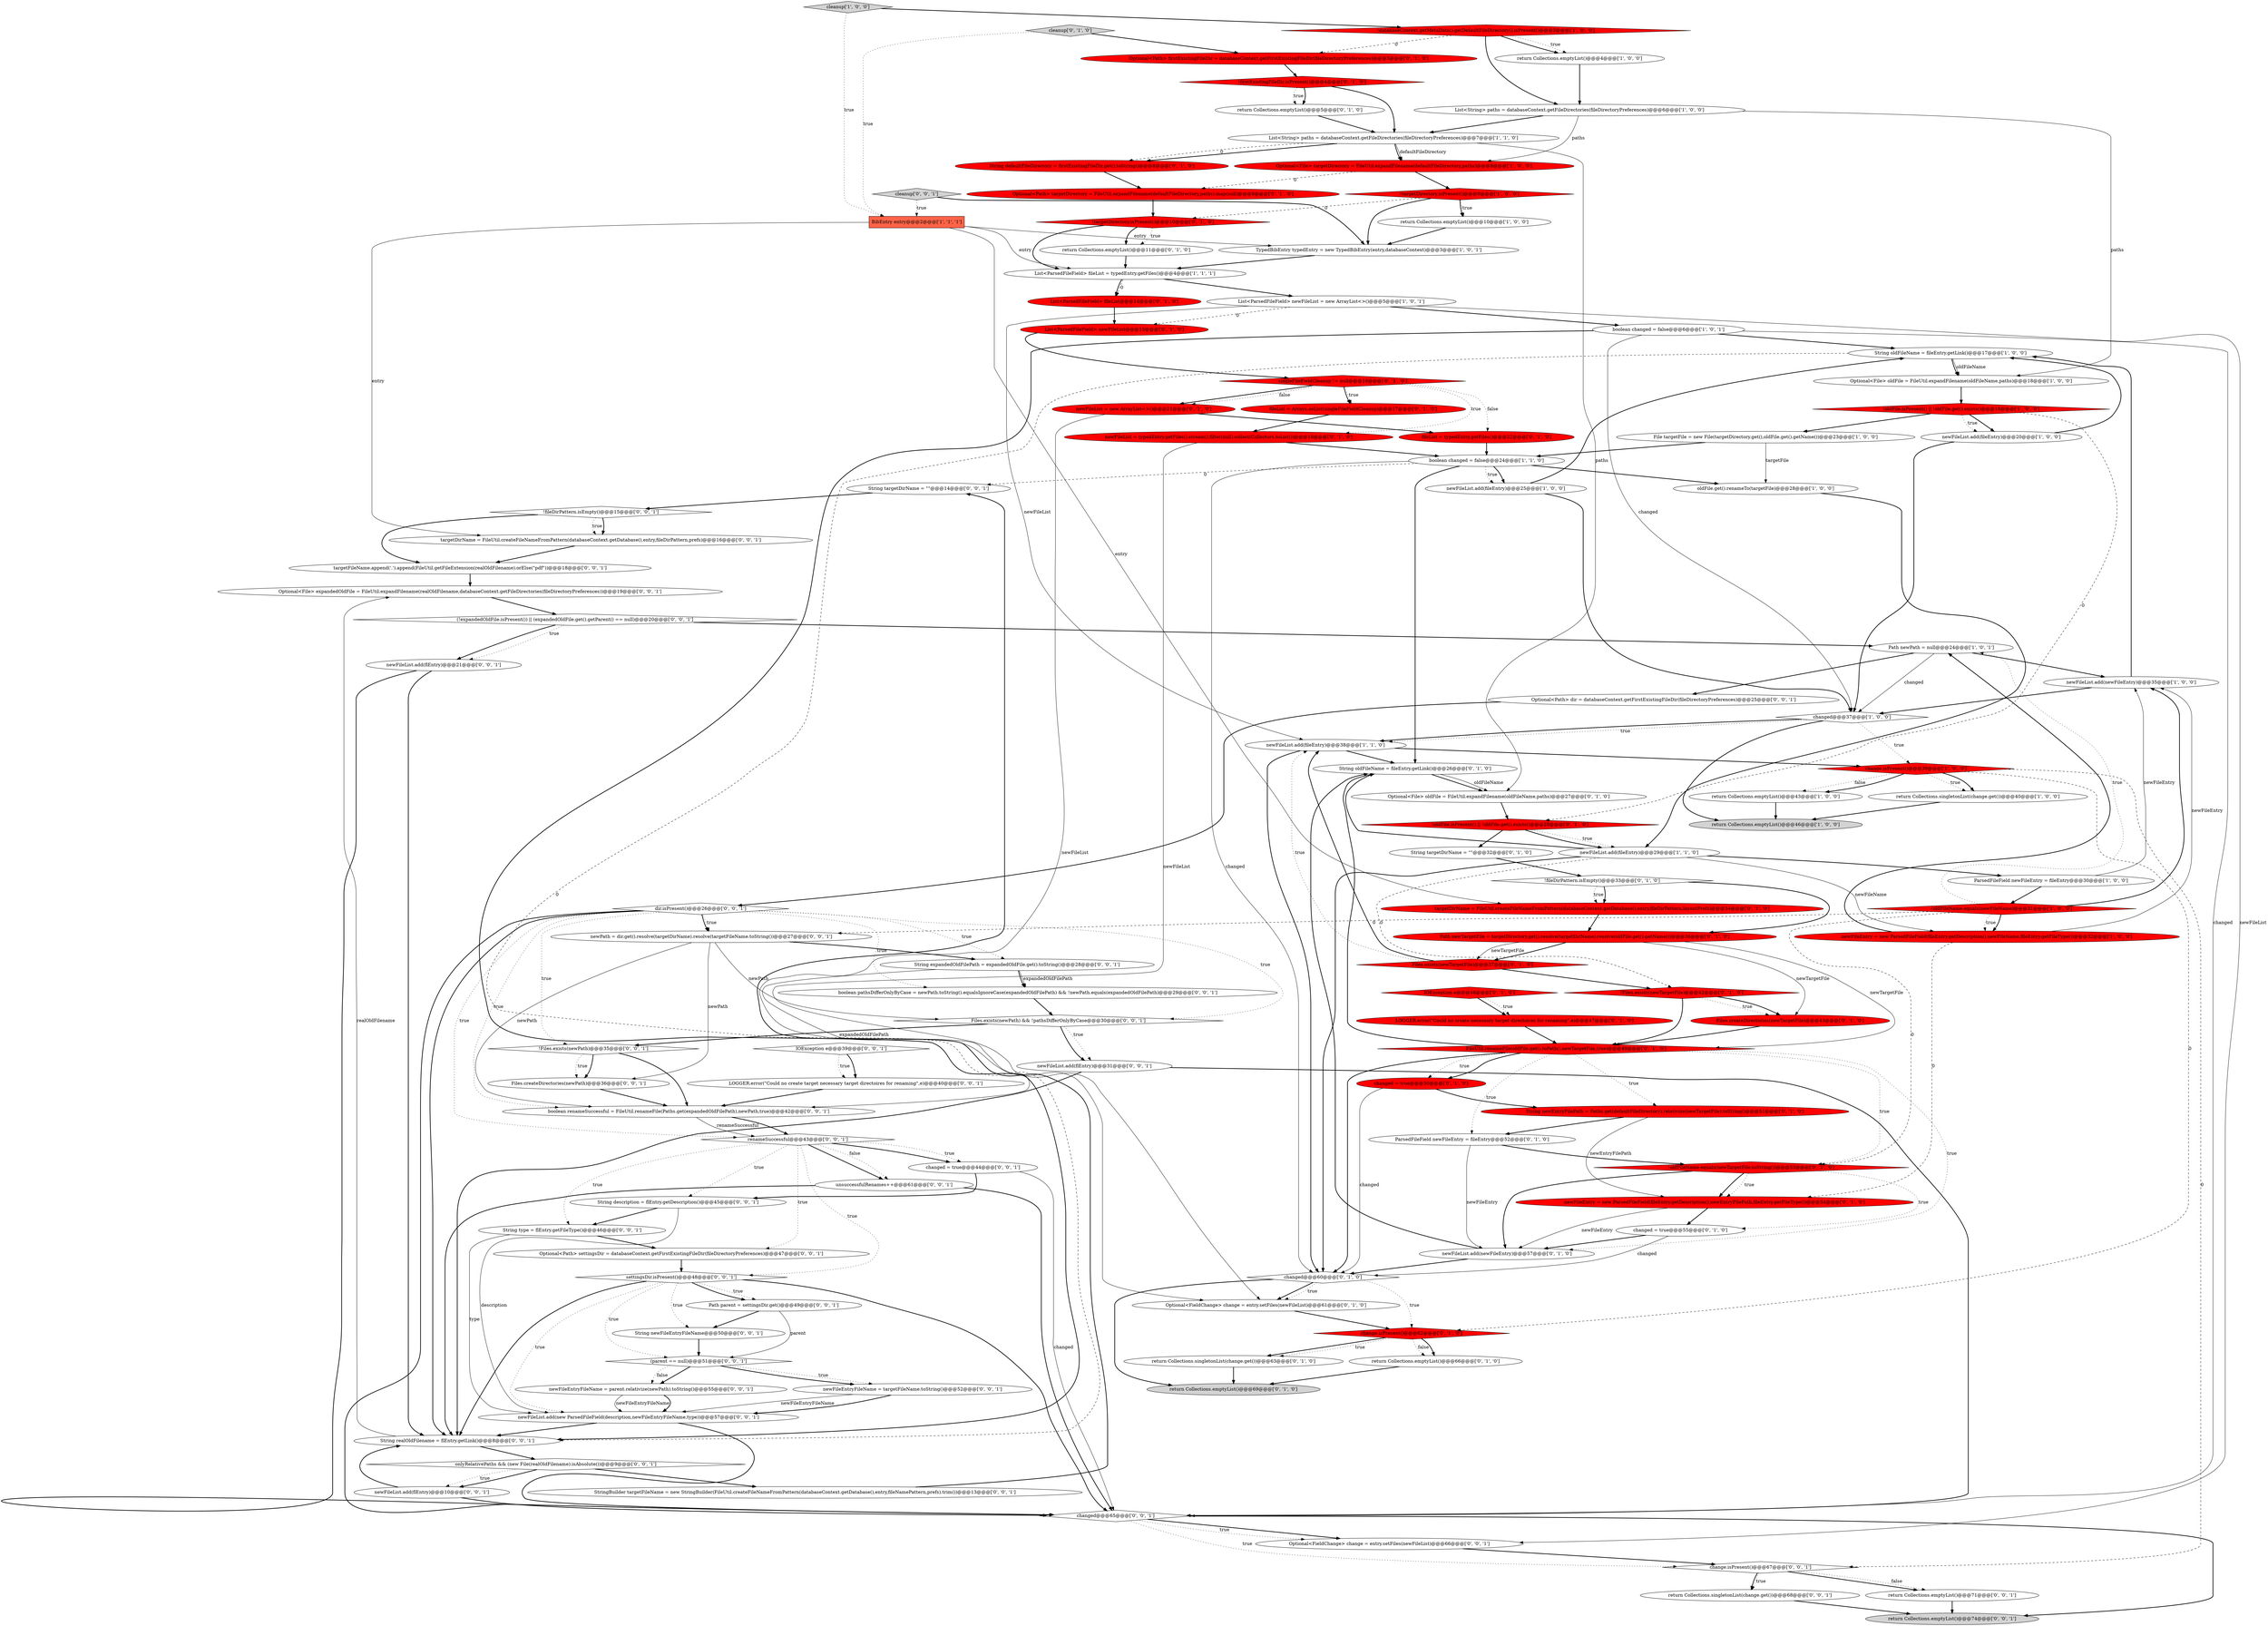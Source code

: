 digraph {
95 [style = filled, label = "Optional<FieldChange> change = entry.setFiles(newFileList)@@@66@@@['0', '0', '1']", fillcolor = white, shape = ellipse image = "AAA0AAABBB3BBB"];
66 [style = filled, label = "Files.createDirectories(newTargetFile)@@@43@@@['0', '1', '0']", fillcolor = red, shape = ellipse image = "AAA1AAABBB2BBB"];
51 [style = filled, label = "ParsedFileField newFileEntry = fileEntry@@@52@@@['0', '1', '0']", fillcolor = white, shape = ellipse image = "AAA0AAABBB2BBB"];
26 [style = filled, label = "List<String> paths = databaseContext.getFileDirectories(fileDirectoryPreferences)@@@6@@@['1', '0', '0']", fillcolor = white, shape = ellipse image = "AAA0AAABBB1BBB"];
108 [style = filled, label = "newPath = dir.get().resolve(targetDirName).resolve(targetFileName.toString())@@@27@@@['0', '0', '1']", fillcolor = white, shape = ellipse image = "AAA0AAABBB3BBB"];
10 [style = filled, label = "cleanup['1', '0', '0']", fillcolor = lightgray, shape = diamond image = "AAA0AAABBB1BBB"];
59 [style = filled, label = "!targetDirectory.isPresent()@@@10@@@['0', '1', '0']", fillcolor = red, shape = diamond image = "AAA1AAABBB2BBB"];
74 [style = filled, label = "boolean renameSuccessful = FileUtil.renameFile(Paths.get(expandedOldFilePath),newPath,true)@@@42@@@['0', '0', '1']", fillcolor = white, shape = ellipse image = "AAA0AAABBB3BBB"];
68 [style = filled, label = "String targetDirName = \"\"@@@32@@@['0', '1', '0']", fillcolor = white, shape = ellipse image = "AAA0AAABBB2BBB"];
7 [style = filled, label = "return Collections.emptyList()@@@4@@@['1', '0', '0']", fillcolor = white, shape = ellipse image = "AAA0AAABBB1BBB"];
96 [style = filled, label = "String targetDirName = \"\"@@@14@@@['0', '0', '1']", fillcolor = white, shape = ellipse image = "AAA0AAABBB3BBB"];
89 [style = filled, label = "newFileEntryFileName = targetFileName.toString()@@@52@@@['0', '0', '1']", fillcolor = white, shape = ellipse image = "AAA0AAABBB3BBB"];
71 [style = filled, label = "String defaultFileDirectory = firstExistingFileDir.get().toString()@@@8@@@['0', '1', '0']", fillcolor = red, shape = ellipse image = "AAA1AAABBB2BBB"];
31 [style = filled, label = "boolean changed = false@@@6@@@['1', '0', '1']", fillcolor = white, shape = ellipse image = "AAA0AAABBB1BBB"];
105 [style = filled, label = "boolean pathsDifferOnlyByCase = newPath.toString().equalsIgnoreCase(expandedOldFilePath) && !newPath.equals(expandedOldFilePath)@@@29@@@['0', '0', '1']", fillcolor = white, shape = ellipse image = "AAA0AAABBB3BBB"];
11 [style = filled, label = "boolean changed = false@@@24@@@['1', '1', '0']", fillcolor = white, shape = ellipse image = "AAA0AAABBB1BBB"];
52 [style = filled, label = "targetDirName = FileUtil.createFileNameFromPattern(databaseContext.getDatabase(),entry,fileDirPattern,layoutPrefs)@@@34@@@['0', '1', '0']", fillcolor = red, shape = ellipse image = "AAA1AAABBB2BBB"];
65 [style = filled, label = "!Files.exists(newTargetFile)@@@42@@@['0', '1', '0']", fillcolor = red, shape = diamond image = "AAA1AAABBB2BBB"];
98 [style = filled, label = "(!expandedOldFile.isPresent()) || (expandedOldFile.get().getParent() == null)@@@20@@@['0', '0', '1']", fillcolor = white, shape = diamond image = "AAA0AAABBB3BBB"];
4 [style = filled, label = "TypedBibEntry typedEntry = new TypedBibEntry(entry,databaseContext)@@@3@@@['1', '0', '1']", fillcolor = white, shape = ellipse image = "AAA0AAABBB1BBB"];
45 [style = filled, label = "Optional<Path> targetDirectory = FileUtil.expandFilename(defaultFileDirectory,paths).map(null)@@@9@@@['0', '1', '0']", fillcolor = red, shape = ellipse image = "AAA1AAABBB2BBB"];
56 [style = filled, label = "Path newTargetFile = targetDirectory.get().resolve(targetDirName).resolve(oldFile.get().getName())@@@36@@@['0', '1', '0']", fillcolor = red, shape = ellipse image = "AAA1AAABBB2BBB"];
91 [style = filled, label = "!fileDirPattern.isEmpty()@@@15@@@['0', '0', '1']", fillcolor = white, shape = diamond image = "AAA0AAABBB3BBB"];
70 [style = filled, label = "!firstExistingFileDir.isPresent()@@@4@@@['0', '1', '0']", fillcolor = red, shape = diamond image = "AAA1AAABBB2BBB"];
75 [style = filled, label = "return Collections.emptyList()@@@71@@@['0', '0', '1']", fillcolor = white, shape = ellipse image = "AAA0AAABBB3BBB"];
81 [style = filled, label = "Files.createDirectories(newPath)@@@36@@@['0', '0', '1']", fillcolor = white, shape = ellipse image = "AAA0AAABBB3BBB"];
64 [style = filled, label = "Files.exists(newTargetFile)@@@37@@@['0', '1', '0']", fillcolor = red, shape = diamond image = "AAA1AAABBB2BBB"];
48 [style = filled, label = "return Collections.emptyList()@@@66@@@['0', '1', '0']", fillcolor = white, shape = ellipse image = "AAA0AAABBB2BBB"];
107 [style = filled, label = "StringBuilder targetFileName = new StringBuilder(FileUtil.createFileNameFromPattern(databaseContext.getDatabase(),entry,fileNamePattern,prefs).trim())@@@13@@@['0', '0', '1']", fillcolor = white, shape = ellipse image = "AAA0AAABBB3BBB"];
88 [style = filled, label = "IOException e@@@39@@@['0', '0', '1']", fillcolor = white, shape = diamond image = "AAA0AAABBB3BBB"];
8 [style = filled, label = "Optional<File> oldFile = FileUtil.expandFilename(oldFileName,paths)@@@18@@@['1', '0', '0']", fillcolor = white, shape = ellipse image = "AAA0AAABBB1BBB"];
13 [style = filled, label = "newFileList.add(newFileEntry)@@@35@@@['1', '0', '0']", fillcolor = white, shape = ellipse image = "AAA0AAABBB1BBB"];
110 [style = filled, label = "settingsDir.isPresent()@@@48@@@['0', '0', '1']", fillcolor = white, shape = diamond image = "AAA0AAABBB3BBB"];
92 [style = filled, label = "unsuccessfulRenames++@@@61@@@['0', '0', '1']", fillcolor = white, shape = ellipse image = "AAA0AAABBB3BBB"];
23 [style = filled, label = "List<String> paths = databaseContext.getFileDirectories(fileDirectoryPreferences)@@@7@@@['1', '1', '0']", fillcolor = white, shape = ellipse image = "AAA0AAABBB1BBB"];
15 [style = filled, label = "File targetFile = new File(targetDirectory.get(),oldFile.get().getName())@@@23@@@['1', '0', '0']", fillcolor = white, shape = ellipse image = "AAA0AAABBB1BBB"];
79 [style = filled, label = "!Files.exists(newPath)@@@35@@@['0', '0', '1']", fillcolor = white, shape = diamond image = "AAA0AAABBB3BBB"];
35 [style = filled, label = "Optional<Path> firstExistingFileDir = databaseContext.getFirstExistingFileDir(fileDirectoryPreferences)@@@3@@@['0', '1', '0']", fillcolor = red, shape = ellipse image = "AAA1AAABBB2BBB"];
67 [style = filled, label = "newFileList.add(newFileEntry)@@@57@@@['0', '1', '0']", fillcolor = white, shape = ellipse image = "AAA0AAABBB2BBB"];
39 [style = filled, label = "!fileDirPattern.isEmpty()@@@33@@@['0', '1', '0']", fillcolor = white, shape = diamond image = "AAA0AAABBB2BBB"];
72 [style = filled, label = "changed = true@@@55@@@['0', '1', '0']", fillcolor = white, shape = ellipse image = "AAA0AAABBB2BBB"];
24 [style = filled, label = "return Collections.emptyList()@@@46@@@['1', '0', '0']", fillcolor = lightgray, shape = ellipse image = "AAA0AAABBB1BBB"];
113 [style = filled, label = "String description = flEntry.getDescription()@@@45@@@['0', '0', '1']", fillcolor = white, shape = ellipse image = "AAA0AAABBB3BBB"];
42 [style = filled, label = "LOGGER.error(\"Could no create necessary target directoires for renaming\",e)@@@47@@@['0', '1', '0']", fillcolor = red, shape = ellipse image = "AAA1AAABBB2BBB"];
77 [style = filled, label = "return Collections.singletonList(change.get())@@@68@@@['0', '0', '1']", fillcolor = white, shape = ellipse image = "AAA0AAABBB3BBB"];
115 [style = filled, label = "String expandedOldFilePath = expandedOldFile.get().toString()@@@28@@@['0', '0', '1']", fillcolor = white, shape = ellipse image = "AAA0AAABBB3BBB"];
43 [style = filled, label = "return Collections.emptyList()@@@69@@@['0', '1', '0']", fillcolor = lightgray, shape = ellipse image = "AAA0AAABBB2BBB"];
17 [style = filled, label = "oldFile.get().renameTo(targetFile)@@@28@@@['1', '0', '0']", fillcolor = white, shape = ellipse image = "AAA0AAABBB1BBB"];
38 [style = filled, label = "changed = true@@@50@@@['0', '1', '0']", fillcolor = red, shape = ellipse image = "AAA1AAABBB2BBB"];
99 [style = filled, label = "changed = true@@@44@@@['0', '0', '1']", fillcolor = white, shape = ellipse image = "AAA0AAABBB3BBB"];
100 [style = filled, label = "targetDirName = FileUtil.createFileNameFromPattern(databaseContext.getDatabase(),entry,fileDirPattern,prefs)@@@16@@@['0', '0', '1']", fillcolor = white, shape = ellipse image = "AAA0AAABBB3BBB"];
36 [style = filled, label = "FileUtil.renameFile(oldFile.get().toPath(),newTargetFile,true)@@@49@@@['0', '1', '0']", fillcolor = red, shape = diamond image = "AAA1AAABBB2BBB"];
85 [style = filled, label = "Files.exists(newPath) && !pathsDifferOnlyByCase@@@30@@@['0', '0', '1']", fillcolor = white, shape = diamond image = "AAA0AAABBB3BBB"];
111 [style = filled, label = "renameSuccessful@@@43@@@['0', '0', '1']", fillcolor = white, shape = diamond image = "AAA0AAABBB3BBB"];
37 [style = filled, label = "cleanup['0', '1', '0']", fillcolor = lightgray, shape = diamond image = "AAA0AAABBB2BBB"];
12 [style = filled, label = "newFileList.add(fileEntry)@@@20@@@['1', '0', '0']", fillcolor = white, shape = ellipse image = "AAA0AAABBB1BBB"];
30 [style = filled, label = "!targetDirectory.isPresent()@@@9@@@['1', '0', '0']", fillcolor = red, shape = diamond image = "AAA1AAABBB1BBB"];
14 [style = filled, label = "change.isPresent()@@@39@@@['1', '0', '0']", fillcolor = red, shape = diamond image = "AAA1AAABBB1BBB"];
101 [style = filled, label = "String newFileEntryFileName@@@50@@@['0', '0', '1']", fillcolor = white, shape = ellipse image = "AAA0AAABBB3BBB"];
19 [style = filled, label = "String oldFileName = fileEntry.getLink()@@@17@@@['1', '0', '0']", fillcolor = white, shape = ellipse image = "AAA0AAABBB1BBB"];
80 [style = filled, label = "String type = flEntry.getFileType()@@@46@@@['0', '0', '1']", fillcolor = white, shape = ellipse image = "AAA0AAABBB3BBB"];
21 [style = filled, label = "!oldFileName.equals(newFileName)@@@31@@@['1', '0', '0']", fillcolor = red, shape = diamond image = "AAA1AAABBB1BBB"];
109 [style = filled, label = "String realOldFilename = flEntry.getLink()@@@8@@@['0', '0', '1']", fillcolor = white, shape = ellipse image = "AAA0AAABBB3BBB"];
106 [style = filled, label = "newFileEntryFileName = parent.relativize(newPath).toString()@@@55@@@['0', '0', '1']", fillcolor = white, shape = ellipse image = "AAA0AAABBB3BBB"];
3 [style = filled, label = "!databaseContext.getMetaData().getDefaultFileDirectory().isPresent()@@@3@@@['1', '0', '0']", fillcolor = red, shape = diamond image = "AAA1AAABBB1BBB"];
116 [style = filled, label = "change.isPresent()@@@67@@@['0', '0', '1']", fillcolor = white, shape = diamond image = "AAA0AAABBB3BBB"];
20 [style = filled, label = "newFileList.add(fileEntry)@@@29@@@['1', '1', '0']", fillcolor = white, shape = ellipse image = "AAA0AAABBB1BBB"];
34 [style = filled, label = "Optional<File> oldFile = FileUtil.expandFilename(oldFileName,paths)@@@27@@@['0', '1', '0']", fillcolor = white, shape = ellipse image = "AAA0AAABBB2BBB"];
5 [style = filled, label = "ParsedFileField newFileEntry = fileEntry@@@30@@@['1', '0', '0']", fillcolor = white, shape = ellipse image = "AAA0AAABBB1BBB"];
25 [style = filled, label = "changed@@@37@@@['1', '0', '0']", fillcolor = white, shape = diamond image = "AAA0AAABBB1BBB"];
76 [style = filled, label = "newFileList.add(flEntry)@@@21@@@['0', '0', '1']", fillcolor = white, shape = ellipse image = "AAA0AAABBB3BBB"];
69 [style = filled, label = "Optional<FieldChange> change = entry.setFiles(newFileList)@@@61@@@['0', '1', '0']", fillcolor = white, shape = ellipse image = "AAA0AAABBB2BBB"];
61 [style = filled, label = "return Collections.emptyList()@@@5@@@['0', '1', '0']", fillcolor = white, shape = ellipse image = "AAA0AAABBB2BBB"];
90 [style = filled, label = "Optional<Path> settingsDir = databaseContext.getFirstExistingFileDir(fileDirectoryPreferences)@@@47@@@['0', '0', '1']", fillcolor = white, shape = ellipse image = "AAA0AAABBB3BBB"];
46 [style = filled, label = "singleFileFieldCleanup != null@@@16@@@['0', '1', '0']", fillcolor = red, shape = diamond image = "AAA1AAABBB2BBB"];
47 [style = filled, label = "!oldFile.isPresent() || !oldFile.get().exists()@@@28@@@['0', '1', '0']", fillcolor = red, shape = diamond image = "AAA1AAABBB2BBB"];
104 [style = filled, label = "newFileList.add(flEntry)@@@10@@@['0', '0', '1']", fillcolor = white, shape = ellipse image = "AAA0AAABBB3BBB"];
28 [style = filled, label = "List<ParsedFileField> fileList = typedEntry.getFiles()@@@4@@@['1', '1', '1']", fillcolor = white, shape = ellipse image = "AAA0AAABBB1BBB"];
84 [style = filled, label = "onlyRelativePaths && (new File(realOldFilename).isAbsolute())@@@9@@@['0', '0', '1']", fillcolor = white, shape = diamond image = "AAA0AAABBB3BBB"];
29 [style = filled, label = "return Collections.emptyList()@@@43@@@['1', '0', '0']", fillcolor = white, shape = ellipse image = "AAA0AAABBB1BBB"];
73 [style = filled, label = "IOException e@@@46@@@['0', '1', '0']", fillcolor = red, shape = diamond image = "AAA1AAABBB2BBB"];
102 [style = filled, label = "changed@@@65@@@['0', '0', '1']", fillcolor = white, shape = diamond image = "AAA0AAABBB3BBB"];
55 [style = filled, label = "!oldFileName.equals(newTargetFile.toString())@@@53@@@['0', '1', '0']", fillcolor = red, shape = diamond image = "AAA1AAABBB2BBB"];
50 [style = filled, label = "changed@@@60@@@['0', '1', '0']", fillcolor = white, shape = diamond image = "AAA0AAABBB2BBB"];
83 [style = filled, label = "newFileList.add(flEntry)@@@31@@@['0', '0', '1']", fillcolor = white, shape = ellipse image = "AAA0AAABBB3BBB"];
0 [style = filled, label = "List<ParsedFileField> newFileList = new ArrayList<>()@@@5@@@['1', '0', '1']", fillcolor = white, shape = ellipse image = "AAA0AAABBB1BBB"];
22 [style = filled, label = "newFileList.add(fileEntry)@@@25@@@['1', '0', '0']", fillcolor = white, shape = ellipse image = "AAA0AAABBB1BBB"];
41 [style = filled, label = "newFileList = new ArrayList<>()@@@21@@@['0', '1', '0']", fillcolor = red, shape = ellipse image = "AAA1AAABBB2BBB"];
54 [style = filled, label = "newFileList = typedEntry.getFiles().stream().filter(null).collect(Collectors.toList())@@@18@@@['0', '1', '0']", fillcolor = red, shape = ellipse image = "AAA1AAABBB2BBB"];
33 [style = filled, label = "fileList = typedEntry.getFiles()@@@22@@@['0', '1', '0']", fillcolor = red, shape = ellipse image = "AAA1AAABBB2BBB"];
97 [style = filled, label = "Optional<Path> dir = databaseContext.getFirstExistingFileDir(fileDirectoryPreferences)@@@25@@@['0', '0', '1']", fillcolor = white, shape = ellipse image = "AAA0AAABBB3BBB"];
40 [style = filled, label = "String newEntryFilePath = Paths.get(defaultFileDirectory).relativize(newTargetFile).toString()@@@51@@@['0', '1', '0']", fillcolor = red, shape = ellipse image = "AAA1AAABBB2BBB"];
44 [style = filled, label = "String oldFileName = fileEntry.getLink()@@@26@@@['0', '1', '0']", fillcolor = white, shape = ellipse image = "AAA0AAABBB2BBB"];
53 [style = filled, label = "List<ParsedFileField> fileList@@@14@@@['0', '1', '0']", fillcolor = red, shape = ellipse image = "AAA1AAABBB2BBB"];
86 [style = filled, label = "LOGGER.error(\"Could no create target necessary target directoires for renaming\",e)@@@40@@@['0', '0', '1']", fillcolor = white, shape = ellipse image = "AAA0AAABBB3BBB"];
93 [style = filled, label = "newFileList.add(new ParsedFileField(description,newFileEntryFileName,type))@@@57@@@['0', '0', '1']", fillcolor = white, shape = ellipse image = "AAA0AAABBB3BBB"];
16 [style = filled, label = "newFileList.add(fileEntry)@@@38@@@['1', '1', '0']", fillcolor = white, shape = ellipse image = "AAA0AAABBB1BBB"];
57 [style = filled, label = "return Collections.emptyList()@@@11@@@['0', '1', '0']", fillcolor = white, shape = ellipse image = "AAA0AAABBB2BBB"];
9 [style = filled, label = "BibEntry entry@@@2@@@['1', '1', '1']", fillcolor = tomato, shape = box image = "AAA0AAABBB1BBB"];
60 [style = filled, label = "newFileEntry = new ParsedFileField(fileEntry.getDescription(),newEntryFilePath,fileEntry.getFileType())@@@54@@@['0', '1', '0']", fillcolor = red, shape = ellipse image = "AAA1AAABBB2BBB"];
78 [style = filled, label = "Optional<File> expandedOldFile = FileUtil.expandFilename(realOldFilename,databaseContext.getFileDirectories(fileDirectoryPreferences))@@@19@@@['0', '0', '1']", fillcolor = white, shape = ellipse image = "AAA0AAABBB3BBB"];
62 [style = filled, label = "List<ParsedFileField> newFileList@@@15@@@['0', '1', '0']", fillcolor = red, shape = ellipse image = "AAA1AAABBB2BBB"];
49 [style = filled, label = "return Collections.singletonList(change.get())@@@63@@@['0', '1', '0']", fillcolor = white, shape = ellipse image = "AAA0AAABBB2BBB"];
27 [style = filled, label = "return Collections.emptyList()@@@10@@@['1', '0', '0']", fillcolor = white, shape = ellipse image = "AAA0AAABBB1BBB"];
87 [style = filled, label = "targetFileName.append('.').append(FileUtil.getFileExtension(realOldFilename).orElse(\"pdf\"))@@@18@@@['0', '0', '1']", fillcolor = white, shape = ellipse image = "AAA0AAABBB3BBB"];
1 [style = filled, label = "newFileEntry = new ParsedFileField(fileEntry.getDescription(),newFileName,fileEntry.getFileType())@@@32@@@['1', '0', '0']", fillcolor = red, shape = ellipse image = "AAA1AAABBB1BBB"];
32 [style = filled, label = "!oldFile.isPresent() || !oldFile.get().exists()@@@19@@@['1', '0', '0']", fillcolor = red, shape = diamond image = "AAA1AAABBB1BBB"];
63 [style = filled, label = "fileList = Arrays.asList(singleFileFieldCleanup)@@@17@@@['0', '1', '0']", fillcolor = red, shape = ellipse image = "AAA1AAABBB2BBB"];
112 [style = filled, label = "return Collections.emptyList()@@@74@@@['0', '0', '1']", fillcolor = lightgray, shape = ellipse image = "AAA0AAABBB3BBB"];
18 [style = filled, label = "return Collections.singletonList(change.get())@@@40@@@['1', '0', '0']", fillcolor = white, shape = ellipse image = "AAA0AAABBB1BBB"];
103 [style = filled, label = "(parent == null)@@@51@@@['0', '0', '1']", fillcolor = white, shape = diamond image = "AAA0AAABBB3BBB"];
6 [style = filled, label = "Optional<File> targetDirectory = FileUtil.expandFilename(defaultFileDirectory,paths)@@@8@@@['1', '0', '0']", fillcolor = red, shape = ellipse image = "AAA1AAABBB1BBB"];
58 [style = filled, label = "change.isPresent()@@@62@@@['0', '1', '0']", fillcolor = red, shape = diamond image = "AAA1AAABBB2BBB"];
82 [style = filled, label = "dir.isPresent()@@@26@@@['0', '0', '1']", fillcolor = white, shape = diamond image = "AAA0AAABBB3BBB"];
114 [style = filled, label = "Path parent = settingsDir.get()@@@49@@@['0', '0', '1']", fillcolor = white, shape = ellipse image = "AAA0AAABBB3BBB"];
2 [style = filled, label = "Path newPath = null@@@24@@@['1', '0', '1']", fillcolor = white, shape = ellipse image = "AAA0AAABBB1BBB"];
94 [style = filled, label = "cleanup['0', '0', '1']", fillcolor = lightgray, shape = diamond image = "AAA0AAABBB3BBB"];
32->47 [style = dashed, label="0"];
0->16 [style = solid, label="newFileList"];
88->86 [style = bold, label=""];
110->101 [style = dotted, label="true"];
102->116 [style = dotted, label="true"];
0->95 [style = solid, label="newFileList"];
36->67 [style = dotted, label="true"];
56->64 [style = bold, label=""];
105->85 [style = bold, label=""];
32->12 [style = bold, label=""];
51->67 [style = solid, label="newFileEntry"];
100->87 [style = bold, label=""];
59->57 [style = bold, label=""];
116->77 [style = dotted, label="true"];
98->2 [style = bold, label=""];
97->82 [style = bold, label=""];
64->16 [style = bold, label=""];
80->93 [style = solid, label="type"];
103->89 [style = bold, label=""];
114->103 [style = solid, label="parent"];
31->109 [style = bold, label=""];
30->59 [style = dashed, label="0"];
26->8 [style = solid, label="paths"];
36->38 [style = dotted, label="true"];
89->93 [style = bold, label=""];
114->101 [style = bold, label=""];
84->104 [style = dotted, label="true"];
7->26 [style = bold, label=""];
28->0 [style = bold, label=""];
33->11 [style = bold, label=""];
55->72 [style = dotted, label="true"];
95->116 [style = bold, label=""];
15->11 [style = bold, label=""];
69->58 [style = bold, label=""];
48->43 [style = bold, label=""];
14->58 [style = dashed, label="0"];
104->102 [style = bold, label=""];
23->6 [style = solid, label="defaultFileDirectory"];
92->102 [style = bold, label=""];
11->96 [style = dashed, label="0"];
21->1 [style = bold, label=""];
107->96 [style = bold, label=""];
66->36 [style = bold, label=""];
82->102 [style = bold, label=""];
41->69 [style = solid, label="newFileList"];
56->66 [style = solid, label="newTargetFile"];
16->14 [style = bold, label=""];
65->66 [style = dotted, label="true"];
104->109 [style = bold, label=""];
2->97 [style = bold, label=""];
82->108 [style = bold, label=""];
14->18 [style = dotted, label="true"];
108->81 [style = solid, label="newPath"];
111->80 [style = dotted, label="true"];
102->95 [style = bold, label=""];
21->13 [style = bold, label=""];
17->20 [style = bold, label=""];
116->75 [style = bold, label=""];
55->60 [style = bold, label=""];
31->102 [style = solid, label="changed"];
13->25 [style = bold, label=""];
22->25 [style = bold, label=""];
62->46 [style = bold, label=""];
3->7 [style = dotted, label="true"];
50->43 [style = bold, label=""];
50->69 [style = bold, label=""];
82->111 [style = dotted, label="true"];
102->95 [style = dotted, label="true"];
68->39 [style = bold, label=""];
36->44 [style = bold, label=""];
40->51 [style = bold, label=""];
63->54 [style = bold, label=""];
11->44 [style = bold, label=""];
71->45 [style = bold, label=""];
34->47 [style = bold, label=""];
30->27 [style = bold, label=""];
113->93 [style = solid, label="description"];
45->59 [style = bold, label=""];
110->114 [style = dotted, label="true"];
85->79 [style = bold, label=""];
19->8 [style = solid, label="oldFileName"];
65->66 [style = bold, label=""];
40->60 [style = solid, label="newEntryFilePath"];
36->40 [style = dotted, label="true"];
31->25 [style = solid, label="changed"];
79->81 [style = bold, label=""];
60->67 [style = solid, label="newFileEntry"];
110->103 [style = dotted, label="true"];
19->109 [style = dashed, label="0"];
108->74 [style = solid, label="newPath"];
37->9 [style = dotted, label="true"];
32->12 [style = dotted, label="true"];
94->9 [style = dotted, label="true"];
80->90 [style = bold, label=""];
79->81 [style = dotted, label="true"];
46->41 [style = bold, label=""];
91->100 [style = bold, label=""];
110->93 [style = dotted, label="true"];
14->116 [style = dashed, label="0"];
77->112 [style = bold, label=""];
5->21 [style = bold, label=""];
25->24 [style = bold, label=""];
46->63 [style = bold, label=""];
108->115 [style = bold, label=""];
86->74 [style = bold, label=""];
39->52 [style = bold, label=""];
36->55 [style = dotted, label="true"];
6->45 [style = dashed, label="0"];
3->7 [style = bold, label=""];
110->109 [style = bold, label=""];
46->54 [style = dotted, label="true"];
102->112 [style = bold, label=""];
82->105 [style = dotted, label="true"];
44->34 [style = bold, label=""];
84->107 [style = bold, label=""];
11->17 [style = bold, label=""];
116->75 [style = dotted, label="false"];
14->18 [style = bold, label=""];
2->25 [style = solid, label="changed"];
36->50 [style = bold, label=""];
23->34 [style = solid, label="paths"];
14->29 [style = dotted, label="false"];
46->63 [style = dotted, label="true"];
111->90 [style = dotted, label="true"];
59->28 [style = bold, label=""];
91->87 [style = bold, label=""];
110->102 [style = bold, label=""];
58->48 [style = dotted, label="false"];
93->102 [style = bold, label=""];
56->64 [style = solid, label="newTargetFile"];
98->76 [style = bold, label=""];
106->93 [style = solid, label="newFileEntryFileName"];
0->31 [style = bold, label=""];
70->61 [style = bold, label=""];
76->109 [style = bold, label=""];
18->24 [style = bold, label=""];
74->111 [style = solid, label="renameSuccessful"];
47->20 [style = dotted, label="true"];
111->99 [style = dotted, label="true"];
54->11 [style = bold, label=""];
111->113 [style = dotted, label="true"];
101->103 [style = bold, label=""];
3->35 [style = dashed, label="0"];
82->85 [style = dotted, label="true"];
22->19 [style = bold, label=""];
54->69 [style = solid, label="newFileList"];
85->83 [style = dotted, label="true"];
88->86 [style = dotted, label="true"];
9->100 [style = solid, label="entry"];
109->84 [style = bold, label=""];
3->26 [style = bold, label=""];
9->52 [style = solid, label="entry"];
108->85 [style = solid, label="newPath"];
21->2 [style = dotted, label="true"];
10->9 [style = dotted, label="true"];
25->16 [style = bold, label=""];
58->49 [style = bold, label=""];
111->110 [style = dotted, label="true"];
16->50 [style = bold, label=""];
111->92 [style = bold, label=""];
53->62 [style = bold, label=""];
83->102 [style = bold, label=""];
96->91 [style = bold, label=""];
115->74 [style = solid, label="expandedOldFilePath"];
11->50 [style = solid, label="changed"];
13->19 [style = bold, label=""];
72->50 [style = solid, label="changed"];
23->71 [style = bold, label=""];
103->106 [style = dotted, label="false"];
58->48 [style = bold, label=""];
111->99 [style = bold, label=""];
20->1 [style = solid, label="newFileName"];
58->49 [style = dotted, label="true"];
60->72 [style = bold, label=""];
16->44 [style = bold, label=""];
61->23 [style = bold, label=""];
23->6 [style = bold, label=""];
64->65 [style = bold, label=""];
76->102 [style = bold, label=""];
81->74 [style = bold, label=""];
14->29 [style = bold, label=""];
11->22 [style = bold, label=""];
55->67 [style = bold, label=""];
94->4 [style = bold, label=""];
84->104 [style = bold, label=""];
46->41 [style = dotted, label="false"];
1->2 [style = bold, label=""];
41->33 [style = bold, label=""];
36->51 [style = dotted, label="true"];
37->35 [style = bold, label=""];
23->71 [style = dashed, label="0"];
55->60 [style = dotted, label="true"];
38->40 [style = bold, label=""];
87->78 [style = bold, label=""];
46->33 [style = dotted, label="false"];
31->19 [style = bold, label=""];
85->83 [style = bold, label=""];
83->109 [style = bold, label=""];
25->16 [style = dotted, label="true"];
103->89 [style = dotted, label="true"];
35->70 [style = bold, label=""];
20->50 [style = bold, label=""];
75->112 [style = bold, label=""];
106->93 [style = bold, label=""];
9->4 [style = solid, label="entry"];
15->17 [style = solid, label="targetFile"];
39->52 [style = dotted, label="true"];
98->76 [style = dotted, label="true"];
93->109 [style = bold, label=""];
8->32 [style = bold, label=""];
44->34 [style = solid, label="oldFileName"];
21->1 [style = dotted, label="true"];
78->98 [style = bold, label=""];
82->115 [style = dotted, label="true"];
57->28 [style = bold, label=""];
28->53 [style = bold, label=""];
30->27 [style = dotted, label="true"];
82->109 [style = bold, label=""];
28->53 [style = dashed, label="0"];
0->62 [style = dashed, label="0"];
21->55 [style = dashed, label="0"];
1->13 [style = solid, label="newFileEntry"];
50->69 [style = dotted, label="true"];
99->102 [style = solid, label="changed"];
47->68 [style = bold, label=""];
5->13 [style = solid, label="newFileEntry"];
10->3 [style = bold, label=""];
52->56 [style = bold, label=""];
67->44 [style = bold, label=""];
9->28 [style = solid, label="entry"];
25->14 [style = dotted, label="true"];
1->60 [style = dashed, label="0"];
42->36 [style = bold, label=""];
11->22 [style = dotted, label="true"];
49->43 [style = bold, label=""];
4->28 [style = bold, label=""];
19->8 [style = bold, label=""];
20->44 [style = bold, label=""];
56->36 [style = solid, label="newTargetFile"];
82->74 [style = dotted, label="true"];
20->5 [style = bold, label=""];
2->13 [style = bold, label=""];
99->113 [style = bold, label=""];
92->109 [style = bold, label=""];
70->61 [style = dotted, label="true"];
65->36 [style = bold, label=""];
73->42 [style = bold, label=""];
111->92 [style = dotted, label="false"];
27->4 [style = bold, label=""];
109->78 [style = solid, label="realOldFilename"];
67->50 [style = bold, label=""];
74->111 [style = bold, label=""];
70->23 [style = bold, label=""];
51->55 [style = bold, label=""];
30->4 [style = bold, label=""];
12->25 [style = bold, label=""];
113->80 [style = bold, label=""];
116->77 [style = bold, label=""];
50->58 [style = dotted, label="true"];
26->23 [style = bold, label=""];
47->20 [style = bold, label=""];
82->79 [style = dotted, label="true"];
39->56 [style = bold, label=""];
32->15 [style = bold, label=""];
79->74 [style = bold, label=""];
72->67 [style = bold, label=""];
59->57 [style = dotted, label="true"];
26->6 [style = solid, label="paths"];
89->93 [style = solid, label="newFileEntryFileName"];
115->105 [style = bold, label=""];
20->65 [style = dashed, label="0"];
82->108 [style = dotted, label="true"];
64->16 [style = dotted, label="true"];
36->38 [style = bold, label=""];
38->50 [style = solid, label="changed"];
115->105 [style = solid, label="expandedOldFilePath"];
91->100 [style = dotted, label="true"];
73->42 [style = dotted, label="true"];
12->19 [style = bold, label=""];
29->24 [style = bold, label=""];
90->110 [style = bold, label=""];
110->114 [style = bold, label=""];
103->106 [style = bold, label=""];
21->108 [style = dashed, label="0"];
6->30 [style = bold, label=""];
}
